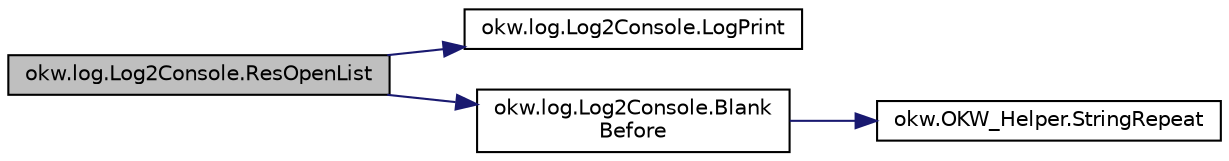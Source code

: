 digraph "okw.log.Log2Console.ResOpenList"
{
 // INTERACTIVE_SVG=YES
  edge [fontname="Helvetica",fontsize="10",labelfontname="Helvetica",labelfontsize="10"];
  node [fontname="Helvetica",fontsize="10",shape=record];
  rankdir="LR";
  Node180 [label="okw.log.Log2Console.ResOpenList",height=0.2,width=0.4,color="black", fillcolor="grey75", style="filled", fontcolor="black"];
  Node180 -> Node181 [color="midnightblue",fontsize="10",style="solid",fontname="Helvetica"];
  Node181 [label="okw.log.Log2Console.LogPrint",height=0.2,width=0.4,color="black", fillcolor="white", style="filled",URL="$classokw_1_1log_1_1_log2_console.html#a76c2788140c26471575dfa92c118d1dc",tooltip="LogPrint: Prints the given message to the results. "];
  Node180 -> Node182 [color="midnightblue",fontsize="10",style="solid",fontname="Helvetica"];
  Node182 [label="okw.log.Log2Console.Blank\lBefore",height=0.2,width=0.4,color="black", fillcolor="white", style="filled",URL="$classokw_1_1log_1_1_log2_console.html#a62905e4d224da47b6a31d17384594011"];
  Node182 -> Node183 [color="midnightblue",fontsize="10",style="solid",fontname="Helvetica"];
  Node183 [label="okw.OKW_Helper.StringRepeat",height=0.2,width=0.4,color="black", fillcolor="white", style="filled",URL="$classokw_1_1_o_k_w___helper.html#a552d514e7818267b2a5f4decaa763710"];
}
